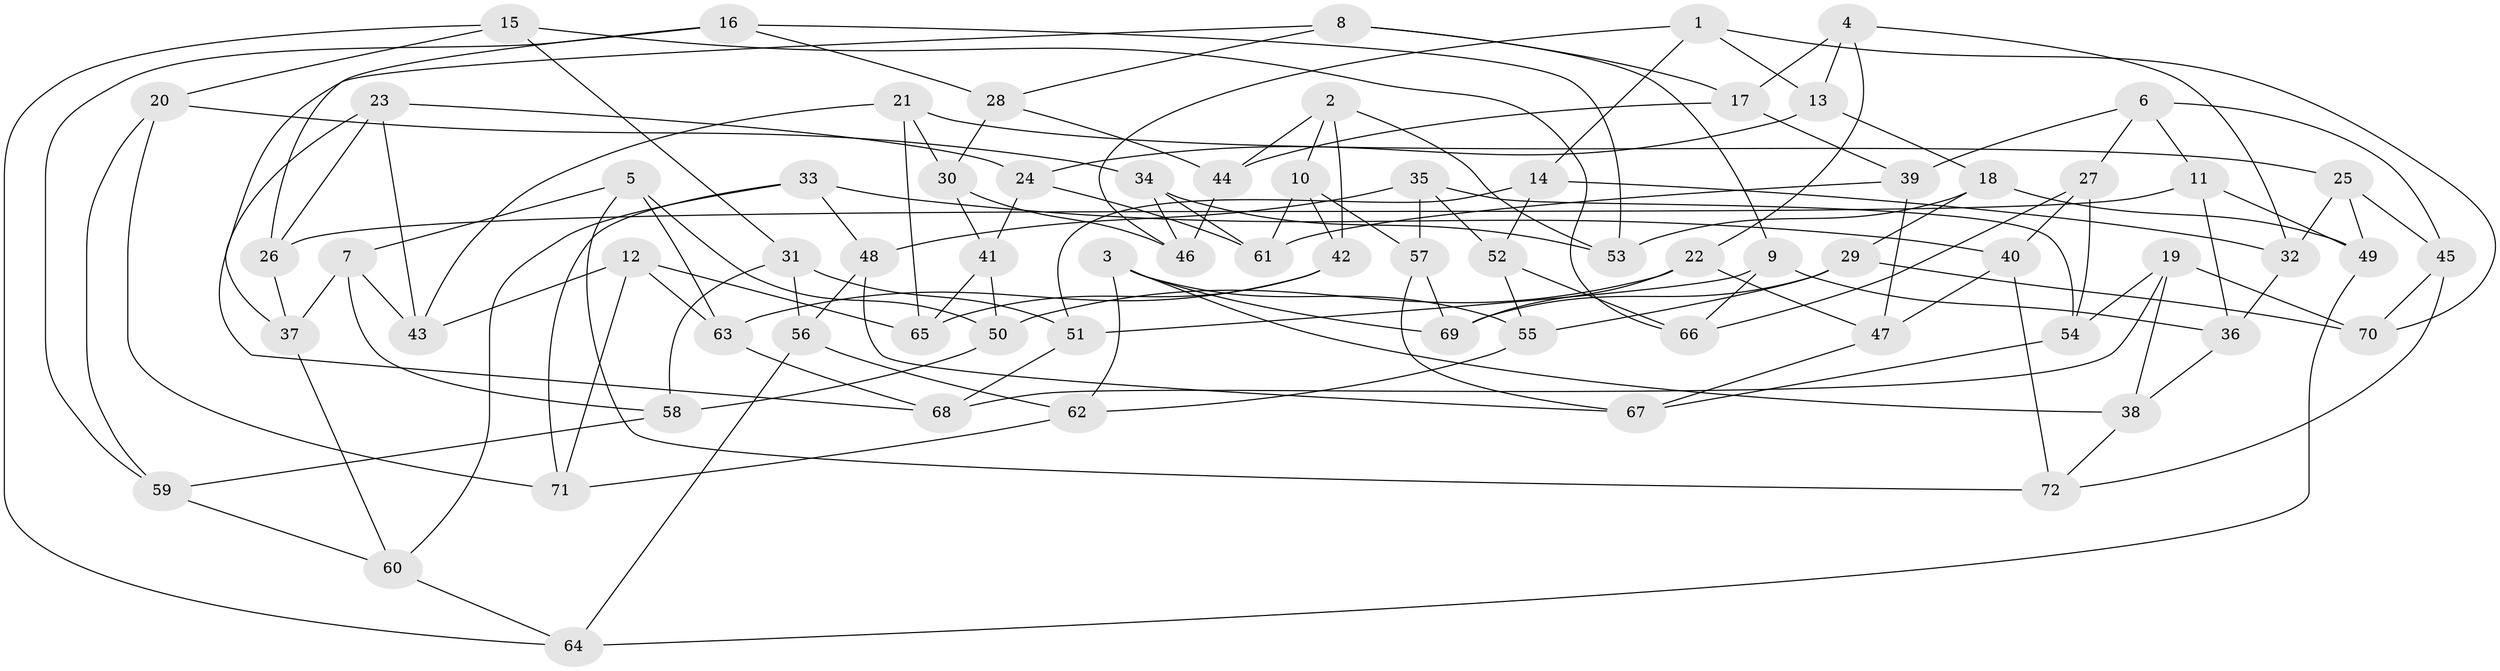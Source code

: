 // coarse degree distribution, {12: 0.047619047619047616, 5: 0.19047619047619047, 8: 0.14285714285714285, 6: 0.14285714285714285, 15: 0.047619047619047616, 7: 0.09523809523809523, 3: 0.14285714285714285, 11: 0.047619047619047616, 4: 0.09523809523809523, 9: 0.047619047619047616}
// Generated by graph-tools (version 1.1) at 2025/20/03/04/25 18:20:39]
// undirected, 72 vertices, 144 edges
graph export_dot {
graph [start="1"]
  node [color=gray90,style=filled];
  1;
  2;
  3;
  4;
  5;
  6;
  7;
  8;
  9;
  10;
  11;
  12;
  13;
  14;
  15;
  16;
  17;
  18;
  19;
  20;
  21;
  22;
  23;
  24;
  25;
  26;
  27;
  28;
  29;
  30;
  31;
  32;
  33;
  34;
  35;
  36;
  37;
  38;
  39;
  40;
  41;
  42;
  43;
  44;
  45;
  46;
  47;
  48;
  49;
  50;
  51;
  52;
  53;
  54;
  55;
  56;
  57;
  58;
  59;
  60;
  61;
  62;
  63;
  64;
  65;
  66;
  67;
  68;
  69;
  70;
  71;
  72;
  1 -- 13;
  1 -- 70;
  1 -- 46;
  1 -- 14;
  2 -- 10;
  2 -- 42;
  2 -- 44;
  2 -- 53;
  3 -- 38;
  3 -- 69;
  3 -- 62;
  3 -- 55;
  4 -- 17;
  4 -- 13;
  4 -- 32;
  4 -- 22;
  5 -- 72;
  5 -- 63;
  5 -- 7;
  5 -- 50;
  6 -- 39;
  6 -- 27;
  6 -- 11;
  6 -- 45;
  7 -- 37;
  7 -- 43;
  7 -- 58;
  8 -- 28;
  8 -- 9;
  8 -- 68;
  8 -- 17;
  9 -- 66;
  9 -- 36;
  9 -- 51;
  10 -- 42;
  10 -- 61;
  10 -- 57;
  11 -- 26;
  11 -- 49;
  11 -- 36;
  12 -- 43;
  12 -- 65;
  12 -- 71;
  12 -- 63;
  13 -- 24;
  13 -- 18;
  14 -- 52;
  14 -- 32;
  14 -- 51;
  15 -- 66;
  15 -- 31;
  15 -- 64;
  15 -- 20;
  16 -- 53;
  16 -- 28;
  16 -- 26;
  16 -- 59;
  17 -- 44;
  17 -- 39;
  18 -- 53;
  18 -- 29;
  18 -- 49;
  19 -- 68;
  19 -- 38;
  19 -- 54;
  19 -- 70;
  20 -- 34;
  20 -- 71;
  20 -- 59;
  21 -- 65;
  21 -- 43;
  21 -- 25;
  21 -- 30;
  22 -- 47;
  22 -- 69;
  22 -- 50;
  23 -- 43;
  23 -- 24;
  23 -- 26;
  23 -- 37;
  24 -- 61;
  24 -- 41;
  25 -- 32;
  25 -- 49;
  25 -- 45;
  26 -- 37;
  27 -- 54;
  27 -- 40;
  27 -- 66;
  28 -- 44;
  28 -- 30;
  29 -- 70;
  29 -- 55;
  29 -- 69;
  30 -- 41;
  30 -- 46;
  31 -- 51;
  31 -- 56;
  31 -- 58;
  32 -- 36;
  33 -- 71;
  33 -- 48;
  33 -- 40;
  33 -- 60;
  34 -- 53;
  34 -- 61;
  34 -- 46;
  35 -- 48;
  35 -- 52;
  35 -- 57;
  35 -- 54;
  36 -- 38;
  37 -- 60;
  38 -- 72;
  39 -- 61;
  39 -- 47;
  40 -- 72;
  40 -- 47;
  41 -- 65;
  41 -- 50;
  42 -- 63;
  42 -- 65;
  44 -- 46;
  45 -- 72;
  45 -- 70;
  47 -- 67;
  48 -- 67;
  48 -- 56;
  49 -- 64;
  50 -- 58;
  51 -- 68;
  52 -- 66;
  52 -- 55;
  54 -- 67;
  55 -- 62;
  56 -- 62;
  56 -- 64;
  57 -- 67;
  57 -- 69;
  58 -- 59;
  59 -- 60;
  60 -- 64;
  62 -- 71;
  63 -- 68;
}
